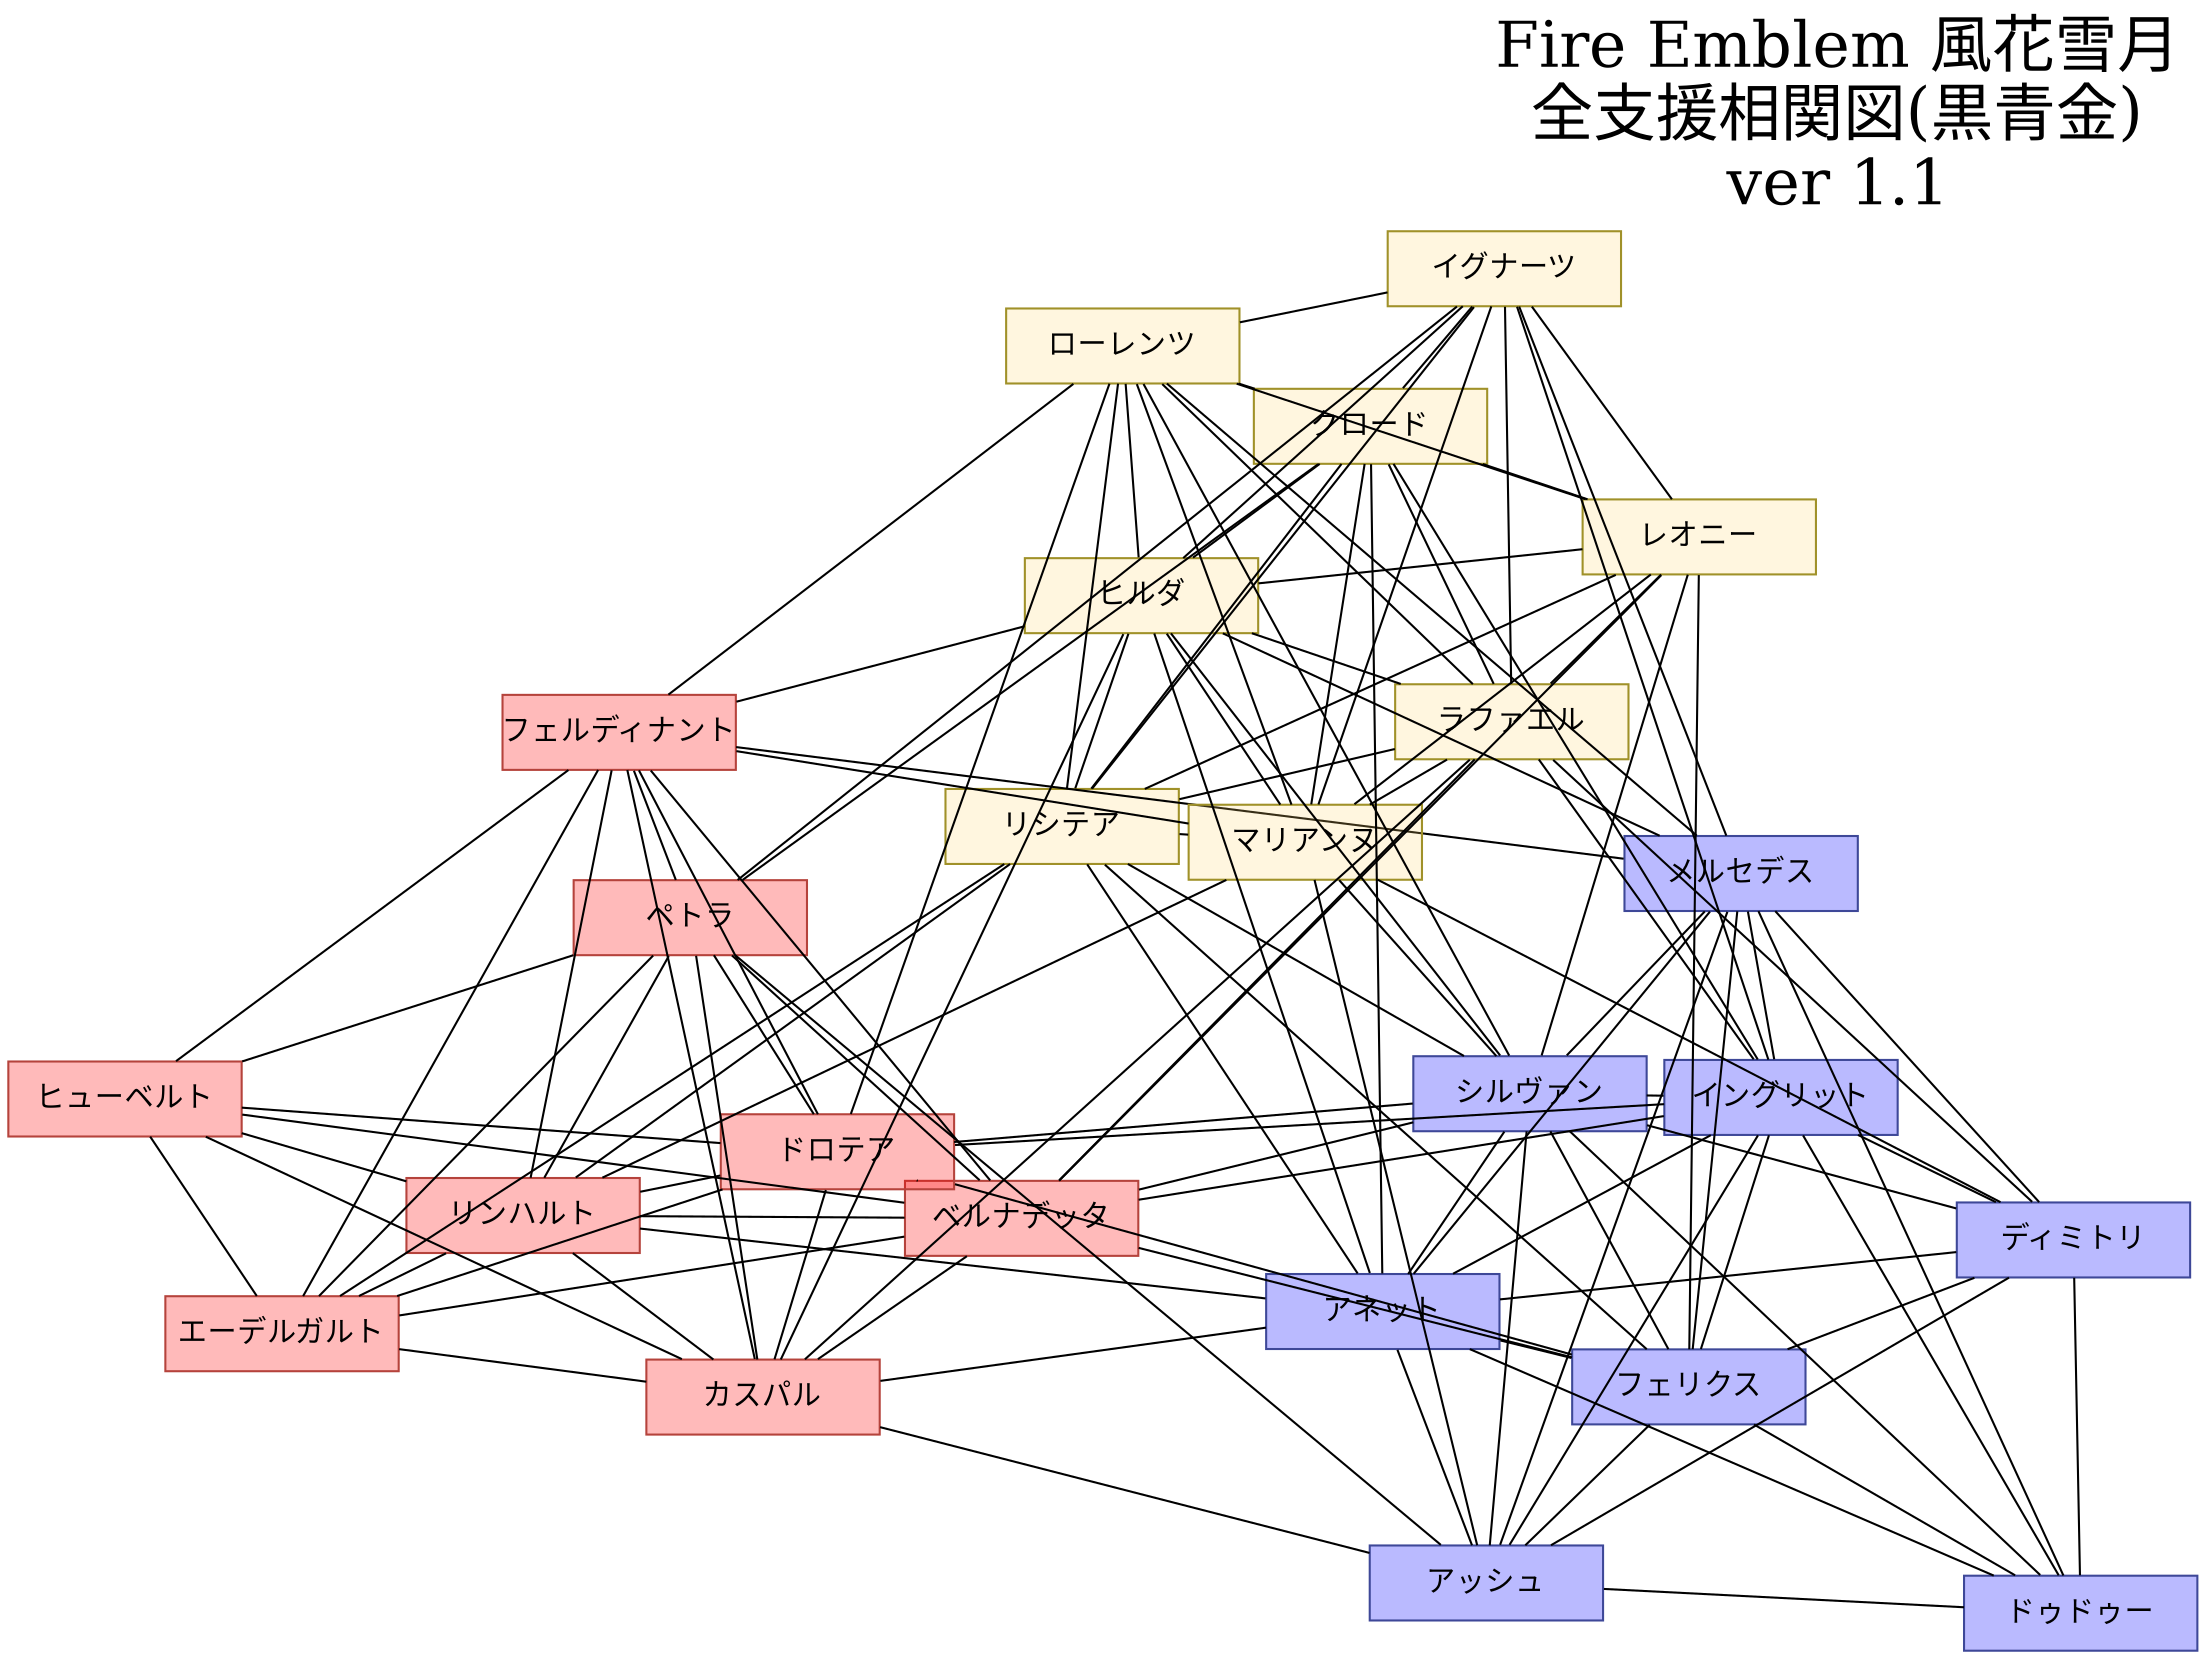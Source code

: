 // 学生かつ支援が存在する関係
graph Classes {
    graph [
        layout="sfdp",
        label="Fire Emblem 風花雪月\n全支援相関図(黒青金)\nver 1.1",
        labelloc = "t",
        labeljust = "r",
        fontsize = 30,
        concentrate = "true"
    ]
    node [fixedsize=true,
          width=1.55,
          shape=box,
          style=filled,
          fillcolor=white ];
    //black eagles
    node [color="#B5433C", fillcolor="#ff000045"];
    Edelgard[label="エーデルガルト"];
    Hubert[label="ヒューベルト"];
    Ferdinand[label="フェルディナント"];
    Linhardt[label="リンハルト"];
    Caspar[label="カスパル"];
    Bernadetta[label="ベルナデッタ"];
    Dorothea[label="ドロテア"];
    Petra[label="ペトラ"];
    //blue lions
    node [color="#3E4898", fillcolor="#0000ff45"];
    Dimitri[label="ディミトリ"];
    Dedue[label="ドゥドゥー"];
    Felix[label="フェリクス"];
    Sylvain[label="シルヴァン"];
    Ashe[label="アッシュ"];
    Mercedes[label="メルセデス"];
    Annette[label="アネット"];
    Ingrid[label="イングリット"];
    //golden deer
    node [color="#A09129", fillcolor="#ffd66b37"];
    Claude[label="クロード"];
    Lorenz[label="ローレンツ"];
    Raphael[label="ラファエル"];
    Ignatz[label="イグナーツ"];
    Hilda[label="ヒルダ"];
    Lysithea[label="リシテア"];
    Marianne[label="マリアンヌ"];
    Leonie[label="レオニー"];

    // relations on black eagles
    Edelgard   -- { Hubert, Ferdinand, Linhardt, Caspar, Bernadetta, Dorothea, Lysithea };
    Edelgard   -- { Petra };
    Hubert     -- { Edelgard, Ferdinand, Bernadetta, Dorothea, Petra };
    Hubert     -- { Linhardt, Caspar };
    Ferdinand  -- { Edelgard, Hubert, Bernadetta, Dorothea, Petra, Mercedes, Marianne, Hilda };
    Ferdinand  -- { Linhardt, Caspar, Lorenz };
    Linhardt   -- { Edelgard, Caspar, Bernadetta, Dorothea, Petra, Annette, Lysithea, Marianne };
    Linhardt   -- { Ferdinand, Hubert };
    Caspar     -- { Edelgard, Linhardt, Bernadetta, Dorothea, Petra, Ashe, Annette, Hilda };
    Caspar     -- { Hubert, Ferdinand, Raphael };
    Bernadetta -- { Edelgard, Hubert, Ferdinand, Linhardt, Caspar, Felix, Raphael };
    Bernadetta -- { Dorothea, Petra, Sylvain, Ingrid , Leonie };
    Dorothea   -- { Edelgard, Hubert, Ferdinand, Linhardt, Caspar, Petra, Felix, Sylvain, Lorenz };
    Dorothea   -- { Bernadetta, Ingrid };
    Petra      -- { Hubert, Ferdinand, Linhardt, Caspar, Dorothea, Ashe, Claude, Ignatz };
    Petra      -- { Edelgard, Bernadetta };
    // relations on blue lions
    Dimitri    -- { Dedue, Felix, Mercedes, Annette, Ingrid, Marianne };
    Dimitri    -- { Ashe, Sylvain, Raphael };
    Dedue      -- { Dimitri, Ashe, Mercedes, Annette, Ingrid };
    Dedue      -- { Felix, Sylvain };
    Felix      -- { Dimitri, Bernadetta, Dorothea, Sylvain, Mercedes, Annette, Ingrid, Lysithea, Leonie };
    Felix      -- { Dedue, Ashe };
    Ashe       -- { Caspar, Petra, Dedue, Annette, Mercedes, Ingrid, Marianne };
    Ashe       -- { Dimitri, Felix, Sylvain };
    Sylvain    -- { Dorothea, Felix, Mercedes, Ingrid };
    Sylvain    -- { Bernadetta, Dimitri, Dedue, Ashe, Annette, Lorenz, Lysithea, Marianne, Hilda, Leonie };
    Mercedes   -- { Ferdinand, Dimitri, Dedue, Felix, Sylvain, Ashe, Annette, Lorenz, Ignatz };
    Mercedes   -- { Ingrid, Hilda };
    Annette    -- { Linhardt, Caspar, Dimitri, Dedue, Felix, Ashe, Mercedes, Claude };
    Annette    -- { Sylvain, Ingrid, Lysithea, Hilda };
    Ingrid     -- { Dimitri, Dedue, Felix, Sylvain, Ashe, Claude, Raphael, Ignatz };
    Ingrid     -- { Bernadetta, Dorothea, Mercedes, Annette };
    // relations on golden deer
    Claude     -- { Petra, Annette, Ingrid, Lorenz, Lysithea, Marianne, Hilda, Leonie };
    Claude     -- { Raphael, Ignatz };
    Lorenz     -- { Dorothea, Mercedes, Claude, Lysithea, Marianne, Hilda, Leonie };
    Lorenz     -- { Ferdinand, Sylvain, Raphael, Ignatz };
    Raphael    -- { Bernadetta, Ingrid, Ignatz, Lysithea, Marianne, Hilda, Leonie };
    Raphael    -- { Caspar, Dimitri, Claude, Lorenz }
    Ignatz     -- { Petra, Mercedes, Ingrid, Raphael, Lysithea, Marianne, Hilda, Leonie };
    Ignatz     -- { Claude, Lorenz };
    Lysithea   -- { Edelgard, Linhardt, Felix, Claude, Lorenz, Raphael, Ignatz };
    Lysithea   -- { Sylvain, Annette, Marianne, Hilda, Leonie };
    Marianne   -- { Ferdinand, Linhardt, Dimitri, Ashe, Claude, Lorenz, Raphael, Ignatz, Hilda };
    Marianne   -- { Sylvain, Lysithea, Leonie };
    Hilda      -- { Ferdinand, Caspar, Claude, Lorenz, Raphael, Ignatz, Marianne };
    Hilda      -- { Sylvain, Mercedes, Annette, Lysithea, Leonie };
    Leonie     -- { Felix, Claude, Lorenz, Raphael, Ignatz };
    Leonie     -- { Bernadetta, Sylvain, Lysithea, Marianne, Hilda };
}

